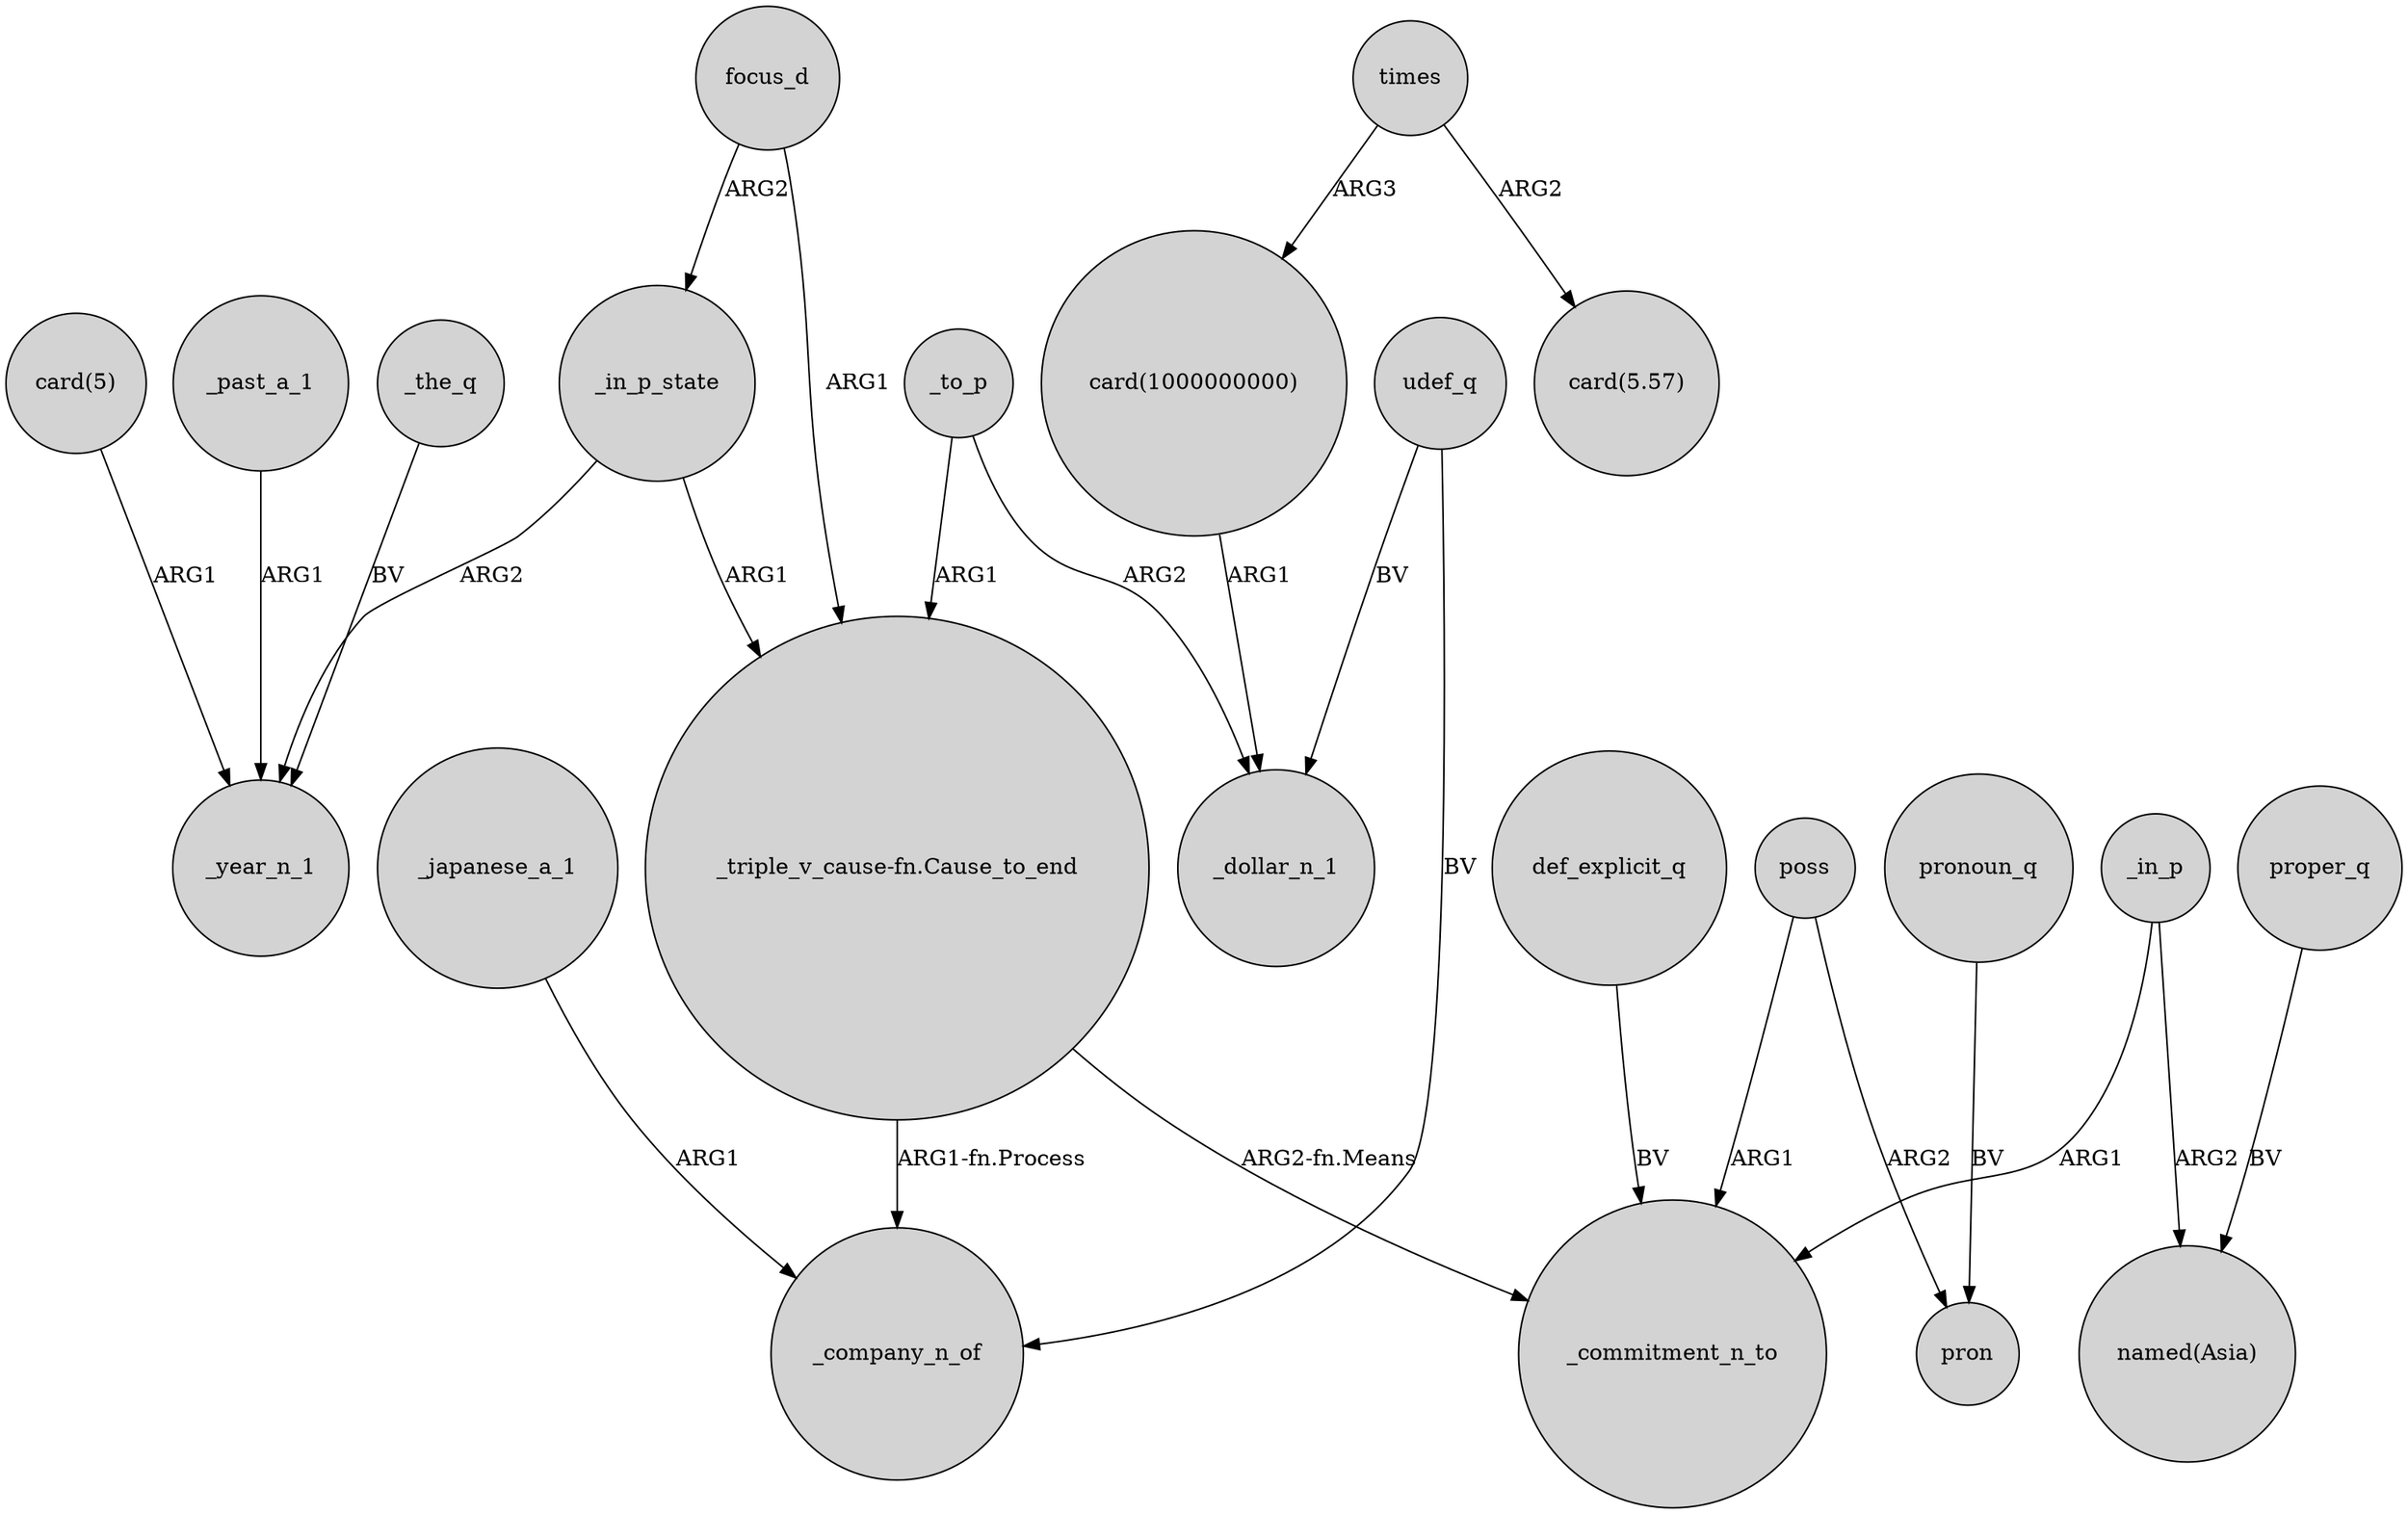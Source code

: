 digraph {
	node [shape=circle style=filled]
	_the_q -> _year_n_1 [label=BV]
	_in_p_state -> "_triple_v_cause-fn.Cause_to_end" [label=ARG1]
	udef_q -> _dollar_n_1 [label=BV]
	focus_d -> "_triple_v_cause-fn.Cause_to_end" [label=ARG1]
	_to_p -> "_triple_v_cause-fn.Cause_to_end" [label=ARG1]
	_to_p -> _dollar_n_1 [label=ARG2]
	"card(1000000000)" -> _dollar_n_1 [label=ARG1]
	times -> "card(1000000000)" [label=ARG3]
	"_triple_v_cause-fn.Cause_to_end" -> _company_n_of [label="ARG1-fn.Process"]
	_in_p_state -> _year_n_1 [label=ARG2]
	poss -> _commitment_n_to [label=ARG1]
	"card(5)" -> _year_n_1 [label=ARG1]
	times -> "card(5.57)" [label=ARG2]
	_past_a_1 -> _year_n_1 [label=ARG1]
	poss -> pron [label=ARG2]
	focus_d -> _in_p_state [label=ARG2]
	proper_q -> "named(Asia)" [label=BV]
	_japanese_a_1 -> _company_n_of [label=ARG1]
	pronoun_q -> pron [label=BV]
	"_triple_v_cause-fn.Cause_to_end" -> _commitment_n_to [label="ARG2-fn.Means"]
	udef_q -> _company_n_of [label=BV]
	_in_p -> "named(Asia)" [label=ARG2]
	def_explicit_q -> _commitment_n_to [label=BV]
	_in_p -> _commitment_n_to [label=ARG1]
}
